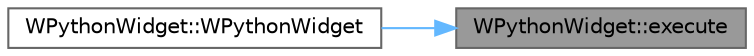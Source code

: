 digraph "WPythonWidget::execute"
{
 // LATEX_PDF_SIZE
  bgcolor="transparent";
  edge [fontname=Helvetica,fontsize=10,labelfontname=Helvetica,labelfontsize=10];
  node [fontname=Helvetica,fontsize=10,shape=box,height=0.2,width=0.4];
  rankdir="RL";
  Node1 [id="Node000001",label="WPythonWidget::execute",height=0.2,width=0.4,color="gray40", fillcolor="grey60", style="filled", fontcolor="black",tooltip=" "];
  Node1 -> Node2 [id="edge1_Node000001_Node000002",dir="back",color="steelblue1",style="solid",tooltip=" "];
  Node2 [id="Node000002",label="WPythonWidget::WPythonWidget",height=0.2,width=0.4,color="grey40", fillcolor="white", style="filled",URL="$class_w_python_widget.html#abbcec6907bc33865aef0faeaef66d65a",tooltip=" "];
}
